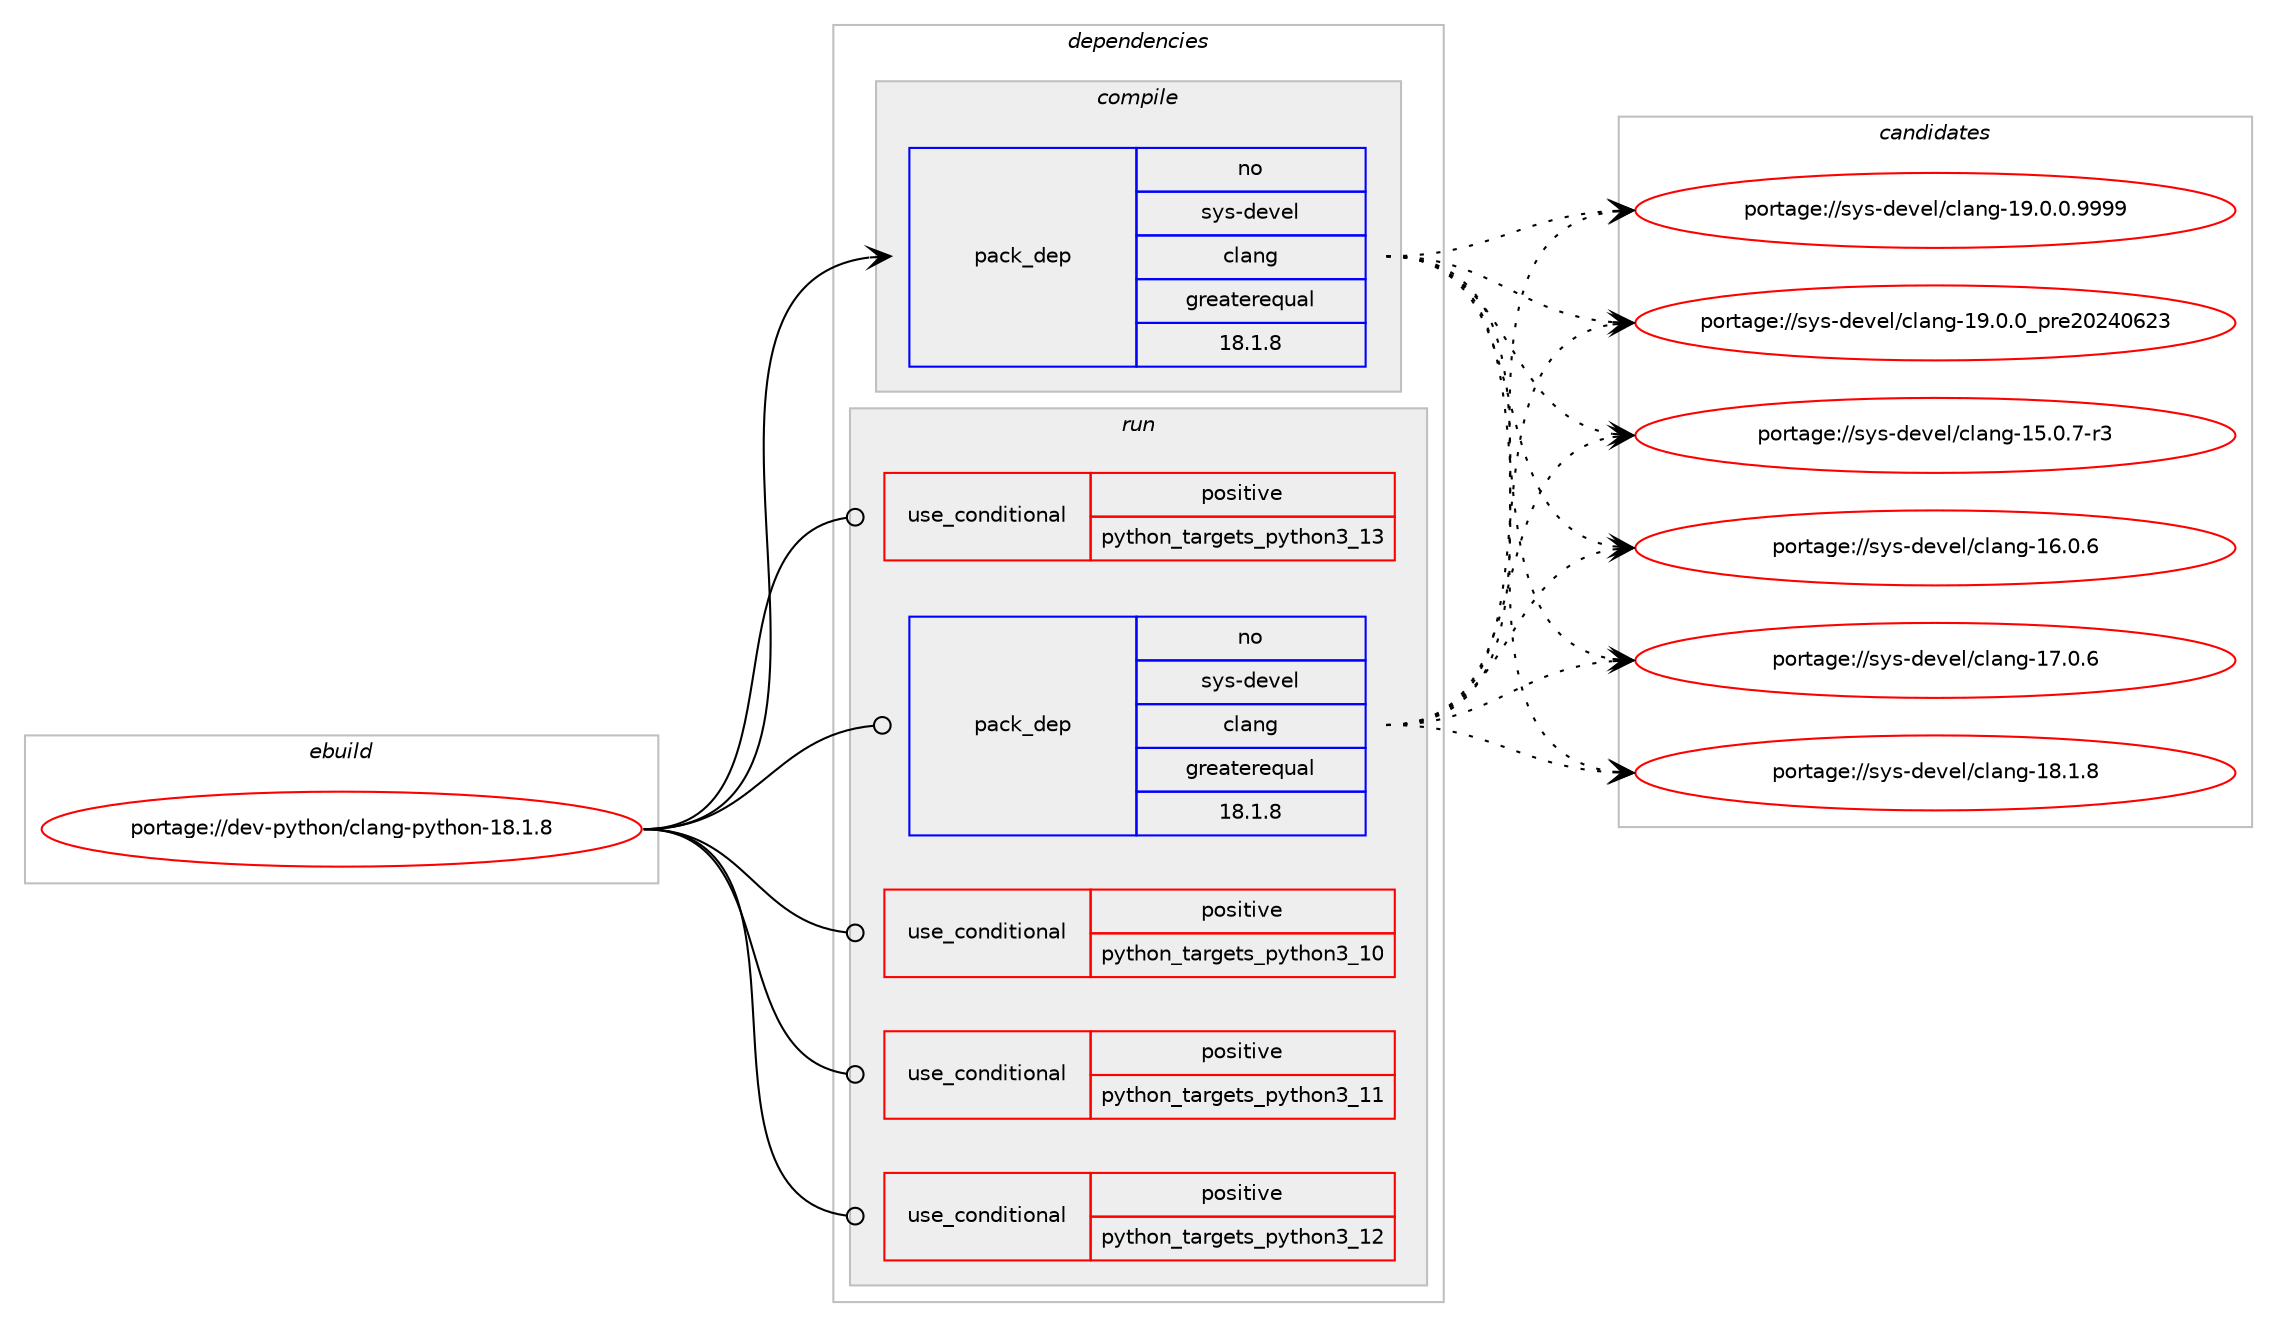 digraph prolog {

# *************
# Graph options
# *************

newrank=true;
concentrate=true;
compound=true;
graph [rankdir=LR,fontname=Helvetica,fontsize=10,ranksep=1.5];#, ranksep=2.5, nodesep=0.2];
edge  [arrowhead=vee];
node  [fontname=Helvetica,fontsize=10];

# **********
# The ebuild
# **********

subgraph cluster_leftcol {
color=gray;
rank=same;
label=<<i>ebuild</i>>;
id [label="portage://dev-python/clang-python-18.1.8", color=red, width=4, href="../dev-python/clang-python-18.1.8.svg"];
}

# ****************
# The dependencies
# ****************

subgraph cluster_midcol {
color=gray;
label=<<i>dependencies</i>>;
subgraph cluster_compile {
fillcolor="#eeeeee";
style=filled;
label=<<i>compile</i>>;
subgraph pack40173 {
dependency72174 [label=<<TABLE BORDER="0" CELLBORDER="1" CELLSPACING="0" CELLPADDING="4" WIDTH="220"><TR><TD ROWSPAN="6" CELLPADDING="30">pack_dep</TD></TR><TR><TD WIDTH="110">no</TD></TR><TR><TD>sys-devel</TD></TR><TR><TD>clang</TD></TR><TR><TD>greaterequal</TD></TR><TR><TD>18.1.8</TD></TR></TABLE>>, shape=none, color=blue];
}
id:e -> dependency72174:w [weight=20,style="solid",arrowhead="vee"];
# *** BEGIN UNKNOWN DEPENDENCY TYPE (TODO) ***
# id -> package_dependency(portage://dev-python/clang-python-18.1.8,install,weak,sys-devel,clang,none,[,,],[slot(0)],[use(enable(python),negative)])
# *** END UNKNOWN DEPENDENCY TYPE (TODO) ***

# *** BEGIN UNKNOWN DEPENDENCY TYPE (TODO) ***
# id -> package_dependency(portage://dev-python/clang-python-18.1.8,install,weak,sys-devel,llvm,none,[,,],[slot(0)],[use(enable(clang),negative),use(enable(python),negative)])
# *** END UNKNOWN DEPENDENCY TYPE (TODO) ***

}
subgraph cluster_compileandrun {
fillcolor="#eeeeee";
style=filled;
label=<<i>compile and run</i>>;
}
subgraph cluster_run {
fillcolor="#eeeeee";
style=filled;
label=<<i>run</i>>;
subgraph cond30789 {
dependency72175 [label=<<TABLE BORDER="0" CELLBORDER="1" CELLSPACING="0" CELLPADDING="4"><TR><TD ROWSPAN="3" CELLPADDING="10">use_conditional</TD></TR><TR><TD>positive</TD></TR><TR><TD>python_targets_python3_10</TD></TR></TABLE>>, shape=none, color=red];
# *** BEGIN UNKNOWN DEPENDENCY TYPE (TODO) ***
# dependency72175 -> package_dependency(portage://dev-python/clang-python-18.1.8,run,no,dev-lang,python,none,[,,],[slot(3.10)],[])
# *** END UNKNOWN DEPENDENCY TYPE (TODO) ***

}
id:e -> dependency72175:w [weight=20,style="solid",arrowhead="odot"];
subgraph cond30790 {
dependency72176 [label=<<TABLE BORDER="0" CELLBORDER="1" CELLSPACING="0" CELLPADDING="4"><TR><TD ROWSPAN="3" CELLPADDING="10">use_conditional</TD></TR><TR><TD>positive</TD></TR><TR><TD>python_targets_python3_11</TD></TR></TABLE>>, shape=none, color=red];
# *** BEGIN UNKNOWN DEPENDENCY TYPE (TODO) ***
# dependency72176 -> package_dependency(portage://dev-python/clang-python-18.1.8,run,no,dev-lang,python,none,[,,],[slot(3.11)],[])
# *** END UNKNOWN DEPENDENCY TYPE (TODO) ***

}
id:e -> dependency72176:w [weight=20,style="solid",arrowhead="odot"];
subgraph cond30791 {
dependency72177 [label=<<TABLE BORDER="0" CELLBORDER="1" CELLSPACING="0" CELLPADDING="4"><TR><TD ROWSPAN="3" CELLPADDING="10">use_conditional</TD></TR><TR><TD>positive</TD></TR><TR><TD>python_targets_python3_12</TD></TR></TABLE>>, shape=none, color=red];
# *** BEGIN UNKNOWN DEPENDENCY TYPE (TODO) ***
# dependency72177 -> package_dependency(portage://dev-python/clang-python-18.1.8,run,no,dev-lang,python,none,[,,],[slot(3.12)],[])
# *** END UNKNOWN DEPENDENCY TYPE (TODO) ***

}
id:e -> dependency72177:w [weight=20,style="solid",arrowhead="odot"];
subgraph cond30792 {
dependency72178 [label=<<TABLE BORDER="0" CELLBORDER="1" CELLSPACING="0" CELLPADDING="4"><TR><TD ROWSPAN="3" CELLPADDING="10">use_conditional</TD></TR><TR><TD>positive</TD></TR><TR><TD>python_targets_python3_13</TD></TR></TABLE>>, shape=none, color=red];
# *** BEGIN UNKNOWN DEPENDENCY TYPE (TODO) ***
# dependency72178 -> package_dependency(portage://dev-python/clang-python-18.1.8,run,no,dev-lang,python,none,[,,],[slot(3.13)],[])
# *** END UNKNOWN DEPENDENCY TYPE (TODO) ***

}
id:e -> dependency72178:w [weight=20,style="solid",arrowhead="odot"];
subgraph pack40174 {
dependency72179 [label=<<TABLE BORDER="0" CELLBORDER="1" CELLSPACING="0" CELLPADDING="4" WIDTH="220"><TR><TD ROWSPAN="6" CELLPADDING="30">pack_dep</TD></TR><TR><TD WIDTH="110">no</TD></TR><TR><TD>sys-devel</TD></TR><TR><TD>clang</TD></TR><TR><TD>greaterequal</TD></TR><TR><TD>18.1.8</TD></TR></TABLE>>, shape=none, color=blue];
}
id:e -> dependency72179:w [weight=20,style="solid",arrowhead="odot"];
# *** BEGIN UNKNOWN DEPENDENCY TYPE (TODO) ***
# id -> package_dependency(portage://dev-python/clang-python-18.1.8,run,weak,sys-devel,clang,none,[,,],[slot(0)],[use(enable(python),negative)])
# *** END UNKNOWN DEPENDENCY TYPE (TODO) ***

# *** BEGIN UNKNOWN DEPENDENCY TYPE (TODO) ***
# id -> package_dependency(portage://dev-python/clang-python-18.1.8,run,weak,sys-devel,llvm,none,[,,],[slot(0)],[use(enable(clang),negative),use(enable(python),negative)])
# *** END UNKNOWN DEPENDENCY TYPE (TODO) ***

}
}

# **************
# The candidates
# **************

subgraph cluster_choices {
rank=same;
color=gray;
label=<<i>candidates</i>>;

subgraph choice40173 {
color=black;
nodesep=1;
choice11512111545100101118101108479910897110103454953464846554511451 [label="portage://sys-devel/clang-15.0.7-r3", color=red, width=4,href="../sys-devel/clang-15.0.7-r3.svg"];
choice1151211154510010111810110847991089711010345495446484654 [label="portage://sys-devel/clang-16.0.6", color=red, width=4,href="../sys-devel/clang-16.0.6.svg"];
choice1151211154510010111810110847991089711010345495546484654 [label="portage://sys-devel/clang-17.0.6", color=red, width=4,href="../sys-devel/clang-17.0.6.svg"];
choice1151211154510010111810110847991089711010345495646494656 [label="portage://sys-devel/clang-18.1.8", color=red, width=4,href="../sys-devel/clang-18.1.8.svg"];
choice11512111545100101118101108479910897110103454957464846484657575757 [label="portage://sys-devel/clang-19.0.0.9999", color=red, width=4,href="../sys-devel/clang-19.0.0.9999.svg"];
choice1151211154510010111810110847991089711010345495746484648951121141015048505248545051 [label="portage://sys-devel/clang-19.0.0_pre20240623", color=red, width=4,href="../sys-devel/clang-19.0.0_pre20240623.svg"];
dependency72174:e -> choice11512111545100101118101108479910897110103454953464846554511451:w [style=dotted,weight="100"];
dependency72174:e -> choice1151211154510010111810110847991089711010345495446484654:w [style=dotted,weight="100"];
dependency72174:e -> choice1151211154510010111810110847991089711010345495546484654:w [style=dotted,weight="100"];
dependency72174:e -> choice1151211154510010111810110847991089711010345495646494656:w [style=dotted,weight="100"];
dependency72174:e -> choice11512111545100101118101108479910897110103454957464846484657575757:w [style=dotted,weight="100"];
dependency72174:e -> choice1151211154510010111810110847991089711010345495746484648951121141015048505248545051:w [style=dotted,weight="100"];
}
subgraph choice40174 {
color=black;
nodesep=1;
choice11512111545100101118101108479910897110103454953464846554511451 [label="portage://sys-devel/clang-15.0.7-r3", color=red, width=4,href="../sys-devel/clang-15.0.7-r3.svg"];
choice1151211154510010111810110847991089711010345495446484654 [label="portage://sys-devel/clang-16.0.6", color=red, width=4,href="../sys-devel/clang-16.0.6.svg"];
choice1151211154510010111810110847991089711010345495546484654 [label="portage://sys-devel/clang-17.0.6", color=red, width=4,href="../sys-devel/clang-17.0.6.svg"];
choice1151211154510010111810110847991089711010345495646494656 [label="portage://sys-devel/clang-18.1.8", color=red, width=4,href="../sys-devel/clang-18.1.8.svg"];
choice11512111545100101118101108479910897110103454957464846484657575757 [label="portage://sys-devel/clang-19.0.0.9999", color=red, width=4,href="../sys-devel/clang-19.0.0.9999.svg"];
choice1151211154510010111810110847991089711010345495746484648951121141015048505248545051 [label="portage://sys-devel/clang-19.0.0_pre20240623", color=red, width=4,href="../sys-devel/clang-19.0.0_pre20240623.svg"];
dependency72179:e -> choice11512111545100101118101108479910897110103454953464846554511451:w [style=dotted,weight="100"];
dependency72179:e -> choice1151211154510010111810110847991089711010345495446484654:w [style=dotted,weight="100"];
dependency72179:e -> choice1151211154510010111810110847991089711010345495546484654:w [style=dotted,weight="100"];
dependency72179:e -> choice1151211154510010111810110847991089711010345495646494656:w [style=dotted,weight="100"];
dependency72179:e -> choice11512111545100101118101108479910897110103454957464846484657575757:w [style=dotted,weight="100"];
dependency72179:e -> choice1151211154510010111810110847991089711010345495746484648951121141015048505248545051:w [style=dotted,weight="100"];
}
}

}
